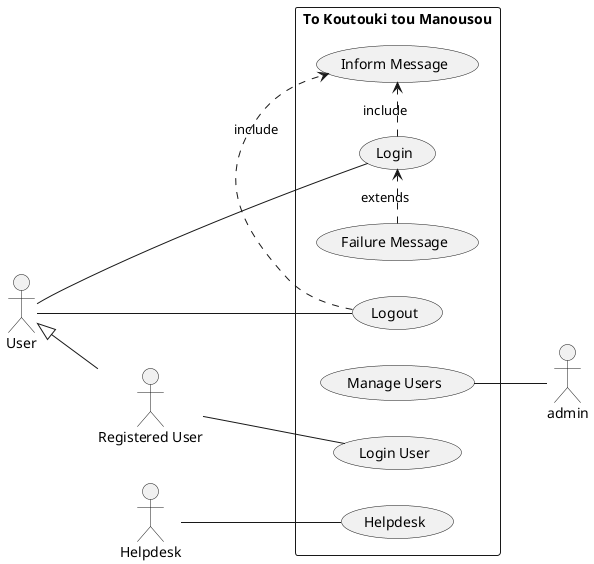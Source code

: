 @startuml

left to right direction

actor "User" as usr
actor "Helpdesk" as hlpdsk
actor "Registered User" as r_usr
usr <|-- r_usr

rectangle "To Koutouki tou Manousou" {
  usecase "Login" as UC1
  usecase "Logout" as UC2
  usecase "Manage Users" as UC3
  usecase "Inform Message" as UC4
  usecase "Failure Message" as UC5









usecase "Login User" as ee1
usecase "Helpdesk" as ee2







}

usr -- UC1
usr -- UC2
admin -up- UC3








r_usr -- ee1
hlpdsk -- ee2














UC1 .> UC4 : include
UC2 .> UC4 : include
UC5 .> UC1 : extends





















@enduml
